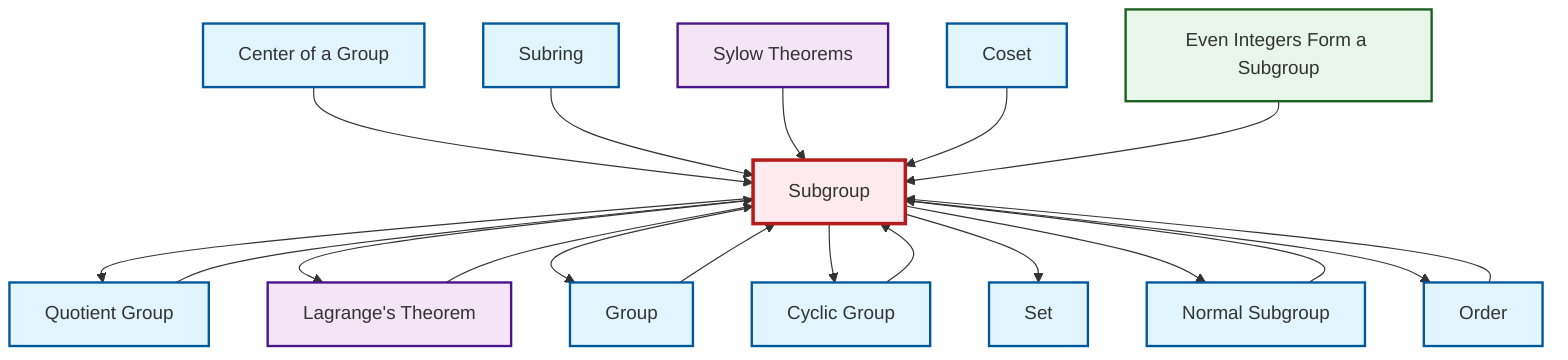 graph TD
    classDef definition fill:#e1f5fe,stroke:#01579b,stroke-width:2px
    classDef theorem fill:#f3e5f5,stroke:#4a148c,stroke-width:2px
    classDef axiom fill:#fff3e0,stroke:#e65100,stroke-width:2px
    classDef example fill:#e8f5e9,stroke:#1b5e20,stroke-width:2px
    classDef current fill:#ffebee,stroke:#b71c1c,stroke-width:3px
    thm-sylow["Sylow Theorems"]:::theorem
    def-order["Order"]:::definition
    def-subring["Subring"]:::definition
    def-group["Group"]:::definition
    def-cyclic-group["Cyclic Group"]:::definition
    def-quotient-group["Quotient Group"]:::definition
    def-set["Set"]:::definition
    ex-even-integers-subgroup["Even Integers Form a Subgroup"]:::example
    def-center-of-group["Center of a Group"]:::definition
    thm-lagrange["Lagrange's Theorem"]:::theorem
    def-subgroup["Subgroup"]:::definition
    def-normal-subgroup["Normal Subgroup"]:::definition
    def-coset["Coset"]:::definition
    def-subgroup --> def-quotient-group
    def-subgroup --> thm-lagrange
    def-normal-subgroup --> def-subgroup
    def-cyclic-group --> def-subgroup
    def-subgroup --> def-group
    def-subgroup --> def-cyclic-group
    def-order --> def-subgroup
    def-quotient-group --> def-subgroup
    def-subgroup --> def-set
    def-group --> def-subgroup
    def-subgroup --> def-normal-subgroup
    def-center-of-group --> def-subgroup
    def-subgroup --> def-order
    def-subring --> def-subgroup
    thm-sylow --> def-subgroup
    def-coset --> def-subgroup
    thm-lagrange --> def-subgroup
    ex-even-integers-subgroup --> def-subgroup
    class def-subgroup current